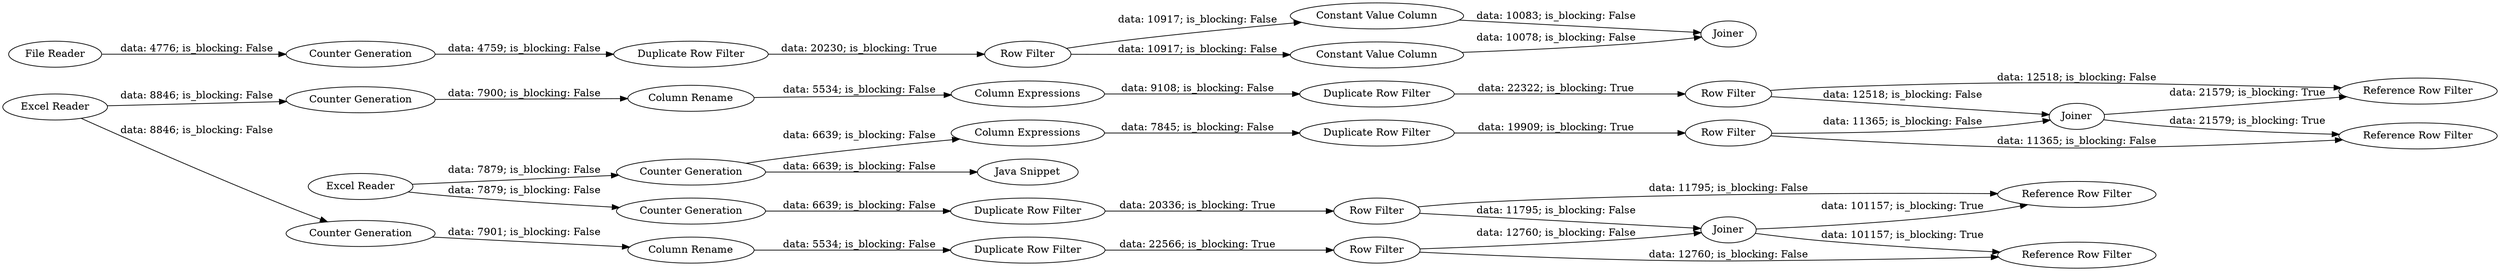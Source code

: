 digraph {
	"4726718221521509219_33" [label="Java Snippet"]
	"4726718221521509219_10" [label="Excel Reader"]
	"4726718221521509219_19" [label="Reference Row Filter"]
	"4726718221521509219_28" [label=Joiner]
	"4726718221521509219_2" [label="File Reader"]
	"4726718221521509219_5" [label="Constant Value Column"]
	"4726718221521509219_21" [label="Duplicate Row Filter"]
	"4726718221521509219_32" [label="Column Expressions"]
	"4726718221521509219_15" [label="Counter Generation"]
	"4726718221521509219_31" [label="Column Expressions"]
	"4726718221521509219_23" [label="Row Filter"]
	"4726718221521509219_7" [label="Counter Generation"]
	"4726718221521509219_11" [label="Duplicate Row Filter"]
	"4726718221521509219_27" [label="Column Rename"]
	"4726718221521509219_24" [label="Duplicate Row Filter"]
	"4726718221521509219_6" [label="Duplicate Row Filter"]
	"4726718221521509219_20" [label="Reference Row Filter"]
	"4726718221521509219_30" [label="Reference Row Filter"]
	"4726718221521509219_8" [label="Row Filter"]
	"4726718221521509219_4" [label="Constant Value Column"]
	"4726718221521509219_16" [label="Row Filter"]
	"4726718221521509219_18" [label=Joiner]
	"4726718221521509219_13" [label="Row Filter"]
	"4726718221521509219_26" [label="Row Filter"]
	"4726718221521509219_12" [label="Counter Generation"]
	"4726718221521509219_29" [label="Reference Row Filter"]
	"4726718221521509219_9" [label="Excel Reader"]
	"4726718221521509219_17" [label="Column Rename"]
	"4726718221521509219_3" [label=Joiner]
	"4726718221521509219_25" [label="Counter Generation"]
	"4726718221521509219_22" [label="Counter Generation"]
	"4726718221521509219_14" [label="Duplicate Row Filter"]
	"4726718221521509219_16" -> "4726718221521509219_18" [label="data: 12760; is_blocking: False"]
	"4726718221521509219_9" -> "4726718221521509219_22" [label="data: 7879; is_blocking: False"]
	"4726718221521509219_11" -> "4726718221521509219_13" [label="data: 20336; is_blocking: True"]
	"4726718221521509219_28" -> "4726718221521509219_29" [label="data: 21579; is_blocking: True"]
	"4726718221521509219_4" -> "4726718221521509219_3" [label="data: 10078; is_blocking: False"]
	"4726718221521509219_32" -> "4726718221521509219_24" [label="data: 9108; is_blocking: False"]
	"4726718221521509219_27" -> "4726718221521509219_32" [label="data: 5534; is_blocking: False"]
	"4726718221521509219_21" -> "4726718221521509219_23" [label="data: 19909; is_blocking: True"]
	"4726718221521509219_23" -> "4726718221521509219_28" [label="data: 11365; is_blocking: False"]
	"4726718221521509219_18" -> "4726718221521509219_20" [label="data: 101157; is_blocking: True"]
	"4726718221521509219_18" -> "4726718221521509219_19" [label="data: 101157; is_blocking: True"]
	"4726718221521509219_12" -> "4726718221521509219_11" [label="data: 6639; is_blocking: False"]
	"4726718221521509219_23" -> "4726718221521509219_29" [label="data: 11365; is_blocking: False"]
	"4726718221521509219_28" -> "4726718221521509219_30" [label="data: 21579; is_blocking: True"]
	"4726718221521509219_5" -> "4726718221521509219_3" [label="data: 10083; is_blocking: False"]
	"4726718221521509219_25" -> "4726718221521509219_27" [label="data: 7900; is_blocking: False"]
	"4726718221521509219_26" -> "4726718221521509219_28" [label="data: 12518; is_blocking: False"]
	"4726718221521509219_8" -> "4726718221521509219_5" [label="data: 10917; is_blocking: False"]
	"4726718221521509219_14" -> "4726718221521509219_16" [label="data: 22566; is_blocking: True"]
	"4726718221521509219_13" -> "4726718221521509219_18" [label="data: 11795; is_blocking: False"]
	"4726718221521509219_10" -> "4726718221521509219_25" [label="data: 8846; is_blocking: False"]
	"4726718221521509219_17" -> "4726718221521509219_14" [label="data: 5534; is_blocking: False"]
	"4726718221521509219_10" -> "4726718221521509219_15" [label="data: 8846; is_blocking: False"]
	"4726718221521509219_24" -> "4726718221521509219_26" [label="data: 22322; is_blocking: True"]
	"4726718221521509219_15" -> "4726718221521509219_17" [label="data: 7901; is_blocking: False"]
	"4726718221521509219_2" -> "4726718221521509219_7" [label="data: 4776; is_blocking: False"]
	"4726718221521509219_26" -> "4726718221521509219_30" [label="data: 12518; is_blocking: False"]
	"4726718221521509219_16" -> "4726718221521509219_20" [label="data: 12760; is_blocking: False"]
	"4726718221521509219_31" -> "4726718221521509219_21" [label="data: 7845; is_blocking: False"]
	"4726718221521509219_9" -> "4726718221521509219_12" [label="data: 7879; is_blocking: False"]
	"4726718221521509219_22" -> "4726718221521509219_33" [label="data: 6639; is_blocking: False"]
	"4726718221521509219_13" -> "4726718221521509219_19" [label="data: 11795; is_blocking: False"]
	"4726718221521509219_6" -> "4726718221521509219_8" [label="data: 20230; is_blocking: True"]
	"4726718221521509219_22" -> "4726718221521509219_31" [label="data: 6639; is_blocking: False"]
	"4726718221521509219_7" -> "4726718221521509219_6" [label="data: 4759; is_blocking: False"]
	"4726718221521509219_8" -> "4726718221521509219_4" [label="data: 10917; is_blocking: False"]
	rankdir=LR
}
